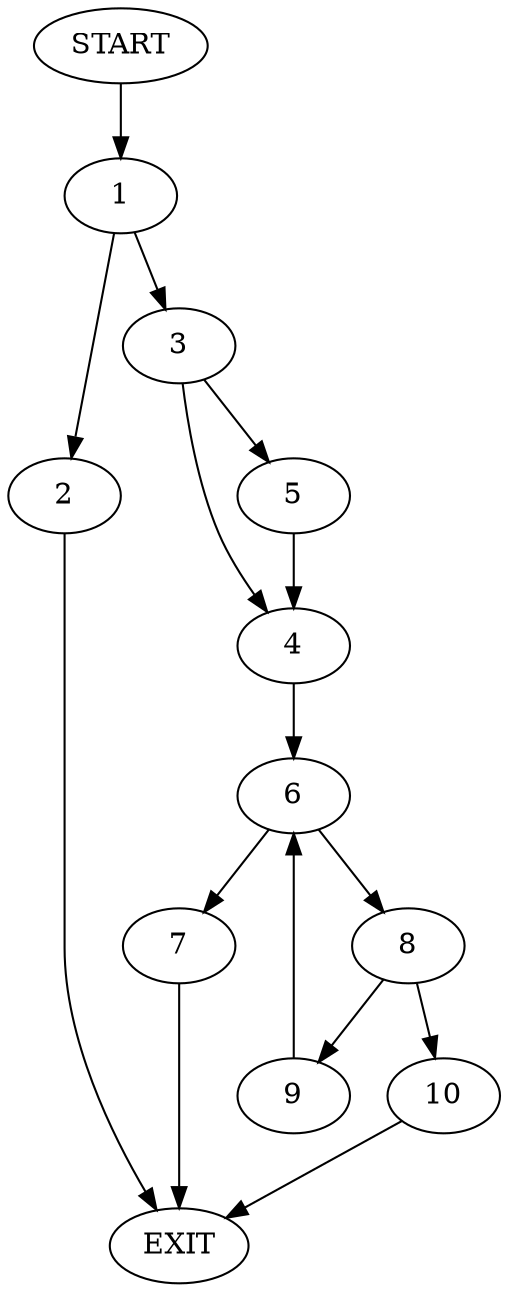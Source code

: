 digraph {
0 [label="START"]
11 [label="EXIT"]
0 -> 1
1 -> 2
1 -> 3
2 -> 11
3 -> 4
3 -> 5
5 -> 4
4 -> 6
6 -> 7
6 -> 8
8 -> 9
8 -> 10
7 -> 11
9 -> 6
10 -> 11
}
